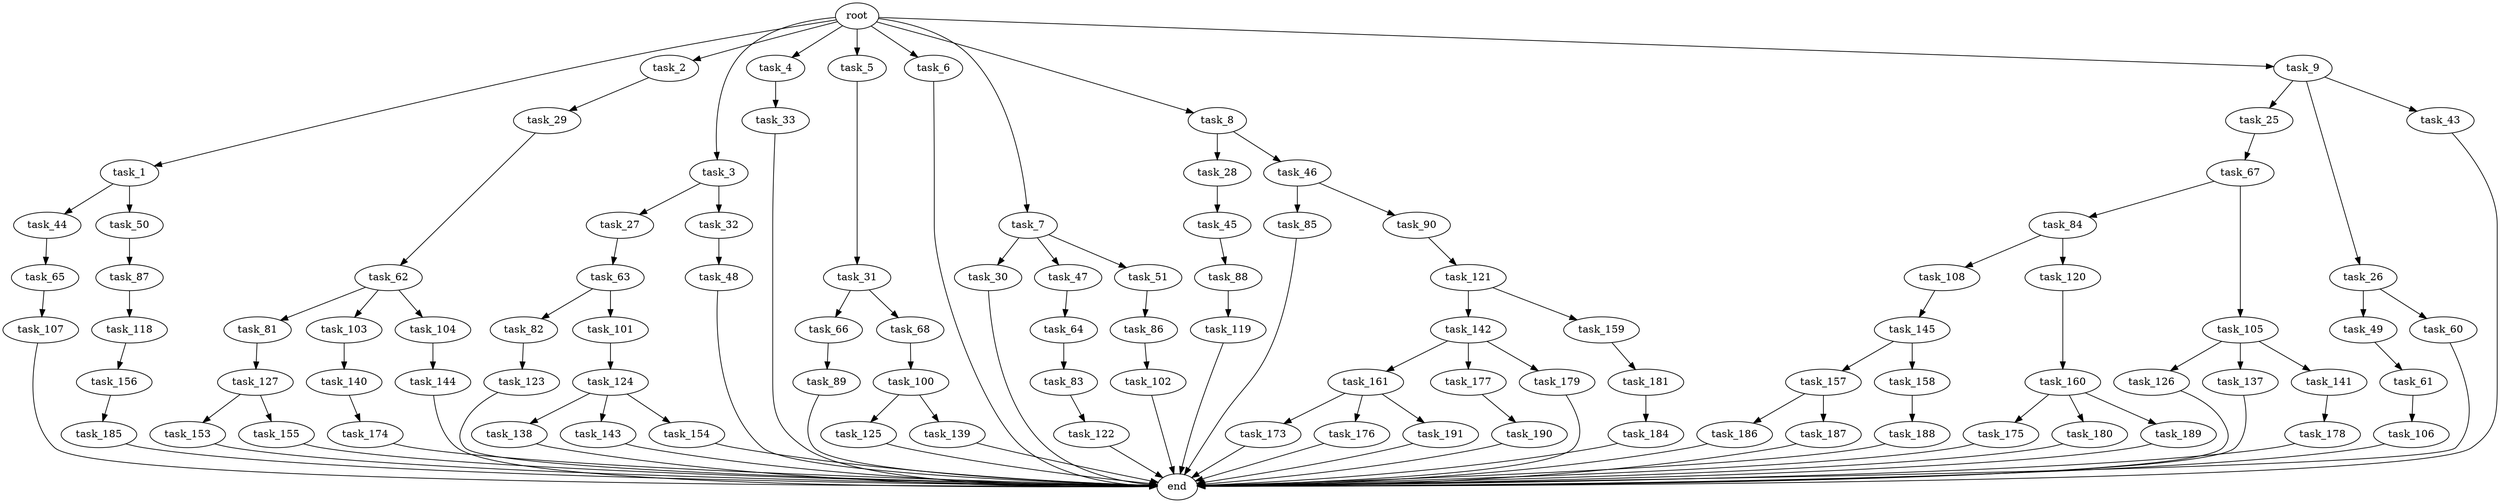 digraph G {
  root [size="0.000000"];
  task_1 [size="1.024000"];
  task_2 [size="1.024000"];
  task_3 [size="1.024000"];
  task_4 [size="1.024000"];
  task_5 [size="1.024000"];
  task_6 [size="1.024000"];
  task_7 [size="1.024000"];
  task_8 [size="1.024000"];
  task_9 [size="1.024000"];
  task_25 [size="309237645.312000"];
  task_26 [size="309237645.312000"];
  task_27 [size="549755813.888000"];
  task_28 [size="77309411.328000"];
  task_29 [size="137438953.472000"];
  task_30 [size="858993459.200000"];
  task_31 [size="77309411.328000"];
  task_32 [size="549755813.888000"];
  task_33 [size="695784701.952000"];
  task_43 [size="309237645.312000"];
  task_44 [size="695784701.952000"];
  task_45 [size="695784701.952000"];
  task_46 [size="77309411.328000"];
  task_47 [size="858993459.200000"];
  task_48 [size="137438953.472000"];
  task_49 [size="309237645.312000"];
  task_50 [size="695784701.952000"];
  task_51 [size="858993459.200000"];
  task_60 [size="309237645.312000"];
  task_61 [size="137438953.472000"];
  task_62 [size="695784701.952000"];
  task_63 [size="137438953.472000"];
  task_64 [size="34359738.368000"];
  task_65 [size="214748364.800000"];
  task_66 [size="695784701.952000"];
  task_67 [size="549755813.888000"];
  task_68 [size="695784701.952000"];
  task_81 [size="420906795.008000"];
  task_82 [size="549755813.888000"];
  task_83 [size="137438953.472000"];
  task_84 [size="858993459.200000"];
  task_85 [size="549755813.888000"];
  task_86 [size="137438953.472000"];
  task_87 [size="695784701.952000"];
  task_88 [size="695784701.952000"];
  task_89 [size="34359738.368000"];
  task_90 [size="549755813.888000"];
  task_100 [size="309237645.312000"];
  task_101 [size="549755813.888000"];
  task_102 [size="858993459.200000"];
  task_103 [size="420906795.008000"];
  task_104 [size="420906795.008000"];
  task_105 [size="858993459.200000"];
  task_106 [size="420906795.008000"];
  task_107 [size="137438953.472000"];
  task_108 [size="549755813.888000"];
  task_118 [size="858993459.200000"];
  task_119 [size="77309411.328000"];
  task_120 [size="549755813.888000"];
  task_121 [size="695784701.952000"];
  task_122 [size="137438953.472000"];
  task_123 [size="420906795.008000"];
  task_124 [size="309237645.312000"];
  task_125 [size="34359738.368000"];
  task_126 [size="420906795.008000"];
  task_127 [size="34359738.368000"];
  task_137 [size="420906795.008000"];
  task_138 [size="214748364.800000"];
  task_139 [size="34359738.368000"];
  task_140 [size="420906795.008000"];
  task_141 [size="420906795.008000"];
  task_142 [size="137438953.472000"];
  task_143 [size="214748364.800000"];
  task_144 [size="137438953.472000"];
  task_145 [size="77309411.328000"];
  task_153 [size="34359738.368000"];
  task_154 [size="214748364.800000"];
  task_155 [size="34359738.368000"];
  task_156 [size="695784701.952000"];
  task_157 [size="214748364.800000"];
  task_158 [size="214748364.800000"];
  task_159 [size="137438953.472000"];
  task_160 [size="137438953.472000"];
  task_161 [size="695784701.952000"];
  task_173 [size="309237645.312000"];
  task_174 [size="695784701.952000"];
  task_175 [size="34359738.368000"];
  task_176 [size="309237645.312000"];
  task_177 [size="695784701.952000"];
  task_178 [size="34359738.368000"];
  task_179 [size="695784701.952000"];
  task_180 [size="34359738.368000"];
  task_181 [size="549755813.888000"];
  task_184 [size="34359738.368000"];
  task_185 [size="420906795.008000"];
  task_186 [size="309237645.312000"];
  task_187 [size="309237645.312000"];
  task_188 [size="858993459.200000"];
  task_189 [size="34359738.368000"];
  task_190 [size="695784701.952000"];
  task_191 [size="309237645.312000"];
  end [size="0.000000"];

  root -> task_1 [size="1.000000"];
  root -> task_2 [size="1.000000"];
  root -> task_3 [size="1.000000"];
  root -> task_4 [size="1.000000"];
  root -> task_5 [size="1.000000"];
  root -> task_6 [size="1.000000"];
  root -> task_7 [size="1.000000"];
  root -> task_8 [size="1.000000"];
  root -> task_9 [size="1.000000"];
  task_1 -> task_44 [size="679477248.000000"];
  task_1 -> task_50 [size="679477248.000000"];
  task_2 -> task_29 [size="134217728.000000"];
  task_3 -> task_27 [size="536870912.000000"];
  task_3 -> task_32 [size="536870912.000000"];
  task_4 -> task_33 [size="679477248.000000"];
  task_5 -> task_31 [size="75497472.000000"];
  task_6 -> end [size="1.000000"];
  task_7 -> task_30 [size="838860800.000000"];
  task_7 -> task_47 [size="838860800.000000"];
  task_7 -> task_51 [size="838860800.000000"];
  task_8 -> task_28 [size="75497472.000000"];
  task_8 -> task_46 [size="75497472.000000"];
  task_9 -> task_25 [size="301989888.000000"];
  task_9 -> task_26 [size="301989888.000000"];
  task_9 -> task_43 [size="301989888.000000"];
  task_25 -> task_67 [size="536870912.000000"];
  task_26 -> task_49 [size="301989888.000000"];
  task_26 -> task_60 [size="301989888.000000"];
  task_27 -> task_63 [size="134217728.000000"];
  task_28 -> task_45 [size="679477248.000000"];
  task_29 -> task_62 [size="679477248.000000"];
  task_30 -> end [size="1.000000"];
  task_31 -> task_66 [size="679477248.000000"];
  task_31 -> task_68 [size="679477248.000000"];
  task_32 -> task_48 [size="134217728.000000"];
  task_33 -> end [size="1.000000"];
  task_43 -> end [size="1.000000"];
  task_44 -> task_65 [size="209715200.000000"];
  task_45 -> task_88 [size="679477248.000000"];
  task_46 -> task_85 [size="536870912.000000"];
  task_46 -> task_90 [size="536870912.000000"];
  task_47 -> task_64 [size="33554432.000000"];
  task_48 -> end [size="1.000000"];
  task_49 -> task_61 [size="134217728.000000"];
  task_50 -> task_87 [size="679477248.000000"];
  task_51 -> task_86 [size="134217728.000000"];
  task_60 -> end [size="1.000000"];
  task_61 -> task_106 [size="411041792.000000"];
  task_62 -> task_81 [size="411041792.000000"];
  task_62 -> task_103 [size="411041792.000000"];
  task_62 -> task_104 [size="411041792.000000"];
  task_63 -> task_82 [size="536870912.000000"];
  task_63 -> task_101 [size="536870912.000000"];
  task_64 -> task_83 [size="134217728.000000"];
  task_65 -> task_107 [size="134217728.000000"];
  task_66 -> task_89 [size="33554432.000000"];
  task_67 -> task_84 [size="838860800.000000"];
  task_67 -> task_105 [size="838860800.000000"];
  task_68 -> task_100 [size="301989888.000000"];
  task_81 -> task_127 [size="33554432.000000"];
  task_82 -> task_123 [size="411041792.000000"];
  task_83 -> task_122 [size="134217728.000000"];
  task_84 -> task_108 [size="536870912.000000"];
  task_84 -> task_120 [size="536870912.000000"];
  task_85 -> end [size="1.000000"];
  task_86 -> task_102 [size="838860800.000000"];
  task_87 -> task_118 [size="838860800.000000"];
  task_88 -> task_119 [size="75497472.000000"];
  task_89 -> end [size="1.000000"];
  task_90 -> task_121 [size="679477248.000000"];
  task_100 -> task_125 [size="33554432.000000"];
  task_100 -> task_139 [size="33554432.000000"];
  task_101 -> task_124 [size="301989888.000000"];
  task_102 -> end [size="1.000000"];
  task_103 -> task_140 [size="411041792.000000"];
  task_104 -> task_144 [size="134217728.000000"];
  task_105 -> task_126 [size="411041792.000000"];
  task_105 -> task_137 [size="411041792.000000"];
  task_105 -> task_141 [size="411041792.000000"];
  task_106 -> end [size="1.000000"];
  task_107 -> end [size="1.000000"];
  task_108 -> task_145 [size="75497472.000000"];
  task_118 -> task_156 [size="679477248.000000"];
  task_119 -> end [size="1.000000"];
  task_120 -> task_160 [size="134217728.000000"];
  task_121 -> task_142 [size="134217728.000000"];
  task_121 -> task_159 [size="134217728.000000"];
  task_122 -> end [size="1.000000"];
  task_123 -> end [size="1.000000"];
  task_124 -> task_138 [size="209715200.000000"];
  task_124 -> task_143 [size="209715200.000000"];
  task_124 -> task_154 [size="209715200.000000"];
  task_125 -> end [size="1.000000"];
  task_126 -> end [size="1.000000"];
  task_127 -> task_153 [size="33554432.000000"];
  task_127 -> task_155 [size="33554432.000000"];
  task_137 -> end [size="1.000000"];
  task_138 -> end [size="1.000000"];
  task_139 -> end [size="1.000000"];
  task_140 -> task_174 [size="679477248.000000"];
  task_141 -> task_178 [size="33554432.000000"];
  task_142 -> task_161 [size="679477248.000000"];
  task_142 -> task_177 [size="679477248.000000"];
  task_142 -> task_179 [size="679477248.000000"];
  task_143 -> end [size="1.000000"];
  task_144 -> end [size="1.000000"];
  task_145 -> task_157 [size="209715200.000000"];
  task_145 -> task_158 [size="209715200.000000"];
  task_153 -> end [size="1.000000"];
  task_154 -> end [size="1.000000"];
  task_155 -> end [size="1.000000"];
  task_156 -> task_185 [size="411041792.000000"];
  task_157 -> task_186 [size="301989888.000000"];
  task_157 -> task_187 [size="301989888.000000"];
  task_158 -> task_188 [size="838860800.000000"];
  task_159 -> task_181 [size="536870912.000000"];
  task_160 -> task_175 [size="33554432.000000"];
  task_160 -> task_180 [size="33554432.000000"];
  task_160 -> task_189 [size="33554432.000000"];
  task_161 -> task_173 [size="301989888.000000"];
  task_161 -> task_176 [size="301989888.000000"];
  task_161 -> task_191 [size="301989888.000000"];
  task_173 -> end [size="1.000000"];
  task_174 -> end [size="1.000000"];
  task_175 -> end [size="1.000000"];
  task_176 -> end [size="1.000000"];
  task_177 -> task_190 [size="679477248.000000"];
  task_178 -> end [size="1.000000"];
  task_179 -> end [size="1.000000"];
  task_180 -> end [size="1.000000"];
  task_181 -> task_184 [size="33554432.000000"];
  task_184 -> end [size="1.000000"];
  task_185 -> end [size="1.000000"];
  task_186 -> end [size="1.000000"];
  task_187 -> end [size="1.000000"];
  task_188 -> end [size="1.000000"];
  task_189 -> end [size="1.000000"];
  task_190 -> end [size="1.000000"];
  task_191 -> end [size="1.000000"];
}
